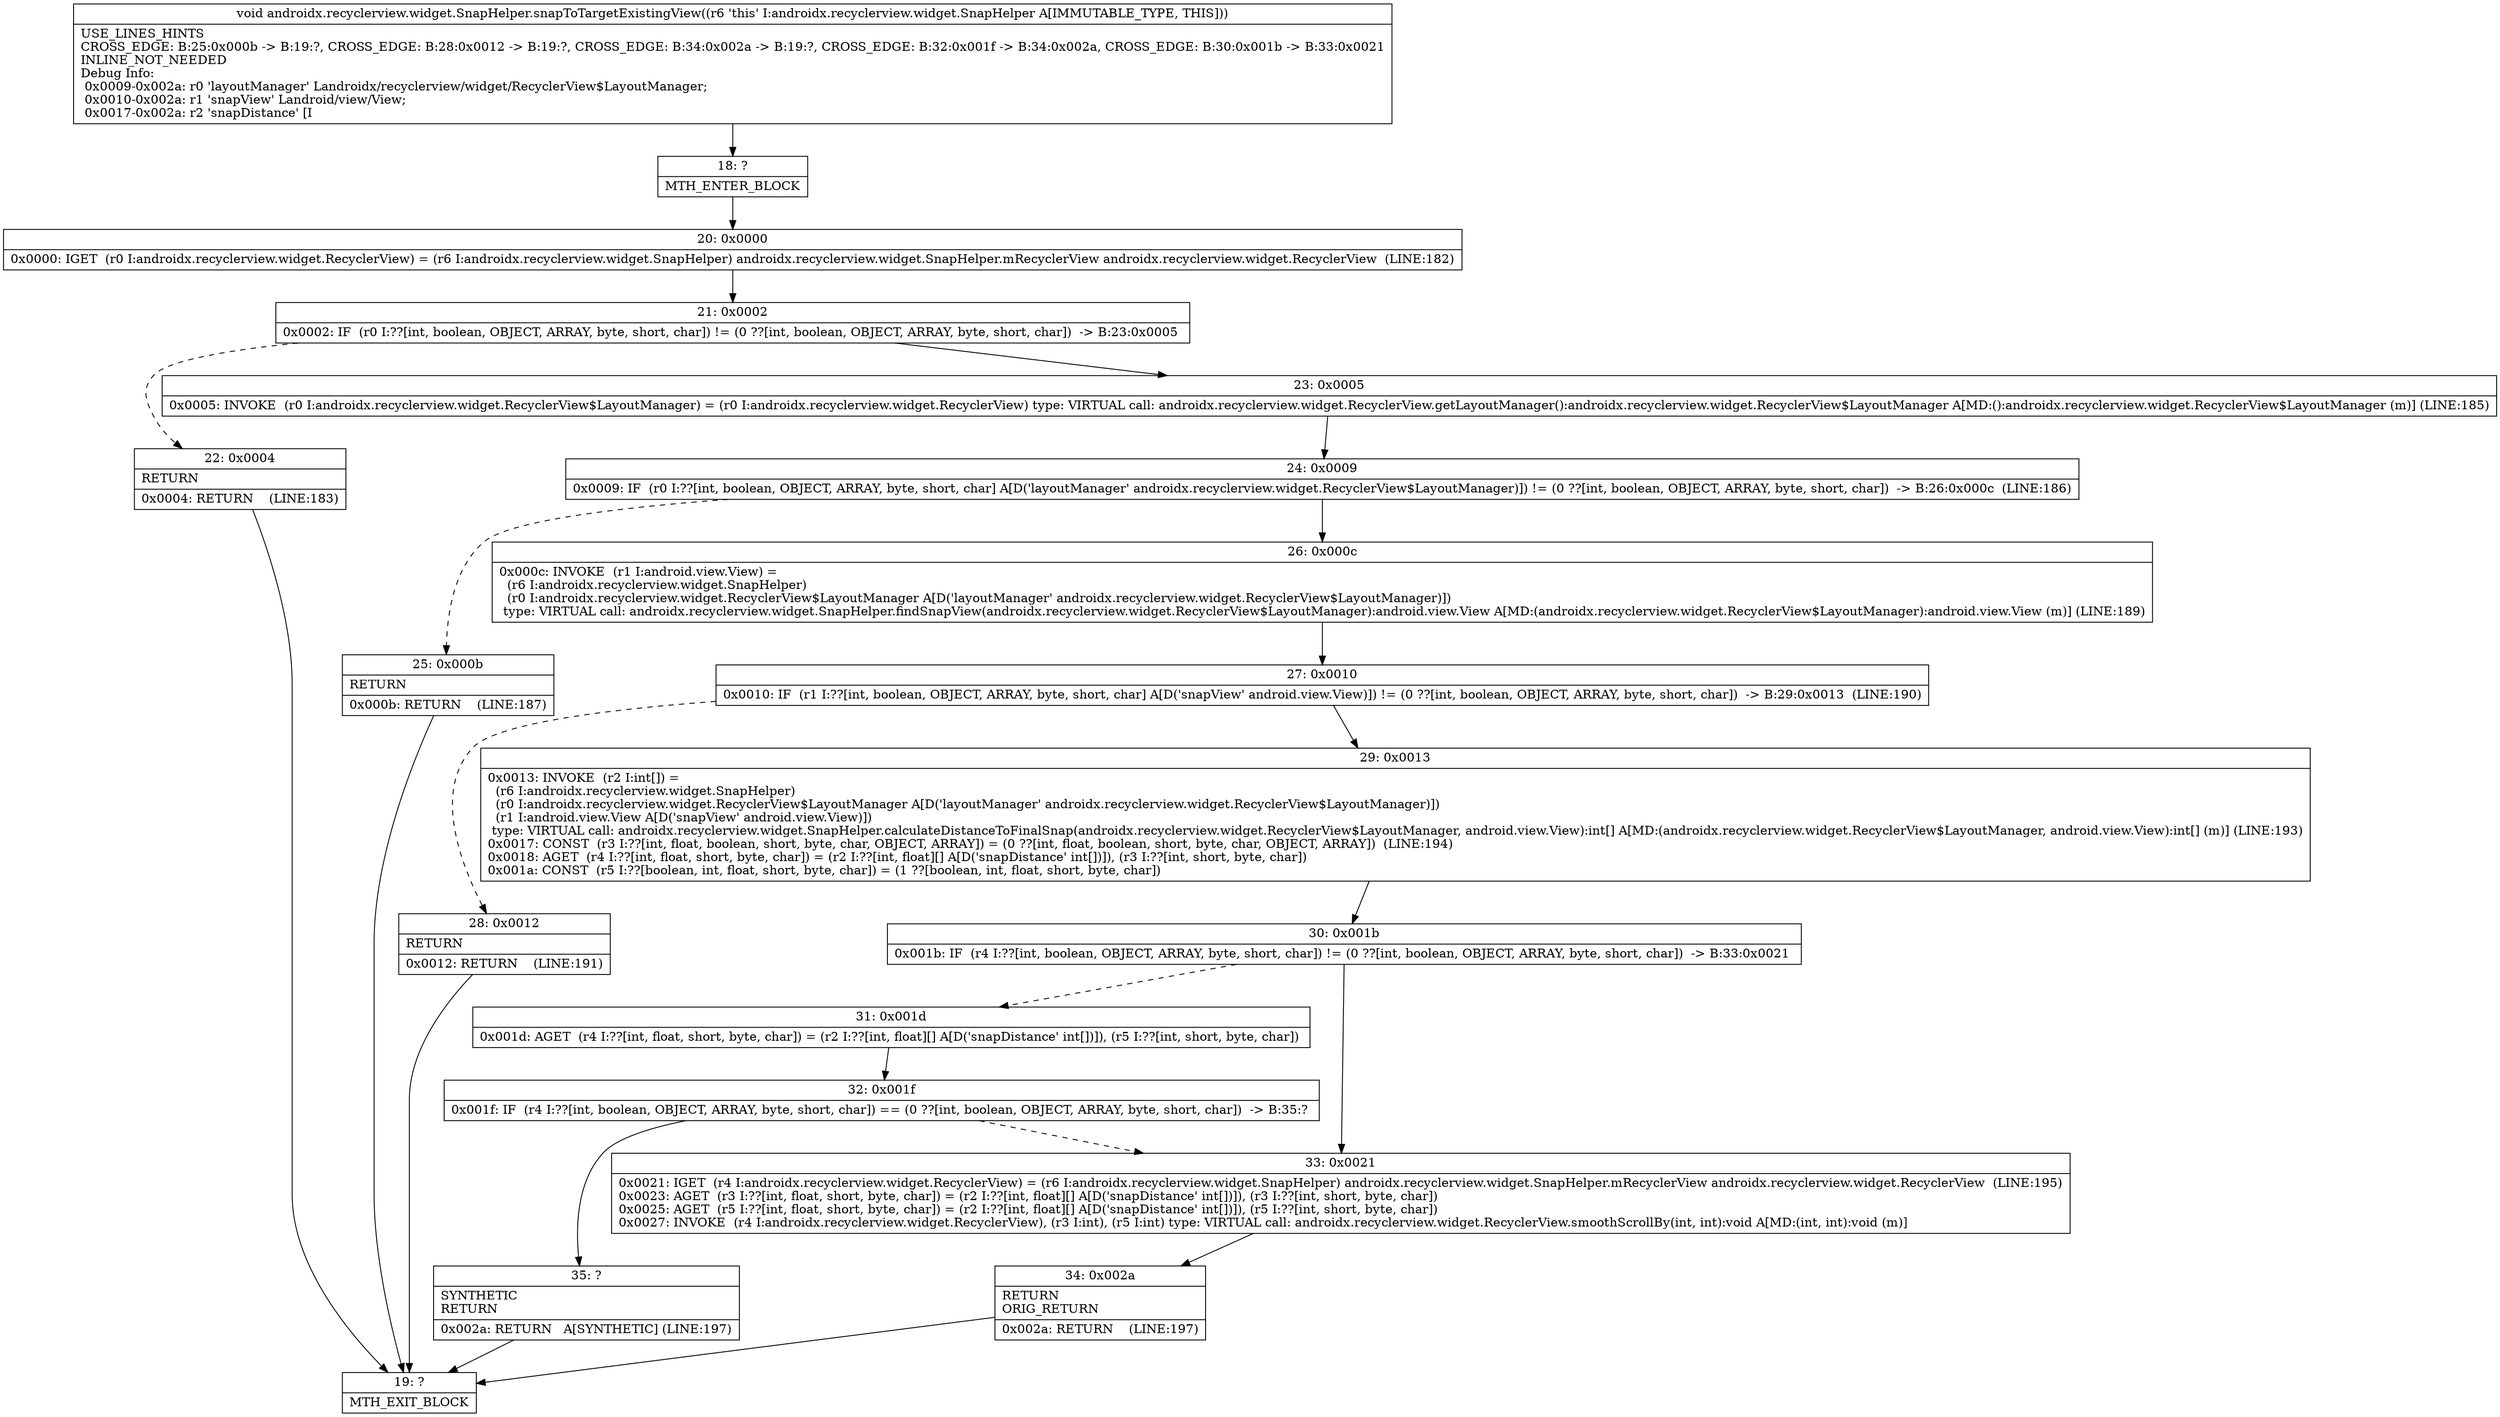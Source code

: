 digraph "CFG forandroidx.recyclerview.widget.SnapHelper.snapToTargetExistingView()V" {
Node_18 [shape=record,label="{18\:\ ?|MTH_ENTER_BLOCK\l}"];
Node_20 [shape=record,label="{20\:\ 0x0000|0x0000: IGET  (r0 I:androidx.recyclerview.widget.RecyclerView) = (r6 I:androidx.recyclerview.widget.SnapHelper) androidx.recyclerview.widget.SnapHelper.mRecyclerView androidx.recyclerview.widget.RecyclerView  (LINE:182)\l}"];
Node_21 [shape=record,label="{21\:\ 0x0002|0x0002: IF  (r0 I:??[int, boolean, OBJECT, ARRAY, byte, short, char]) != (0 ??[int, boolean, OBJECT, ARRAY, byte, short, char])  \-\> B:23:0x0005 \l}"];
Node_22 [shape=record,label="{22\:\ 0x0004|RETURN\l|0x0004: RETURN    (LINE:183)\l}"];
Node_19 [shape=record,label="{19\:\ ?|MTH_EXIT_BLOCK\l}"];
Node_23 [shape=record,label="{23\:\ 0x0005|0x0005: INVOKE  (r0 I:androidx.recyclerview.widget.RecyclerView$LayoutManager) = (r0 I:androidx.recyclerview.widget.RecyclerView) type: VIRTUAL call: androidx.recyclerview.widget.RecyclerView.getLayoutManager():androidx.recyclerview.widget.RecyclerView$LayoutManager A[MD:():androidx.recyclerview.widget.RecyclerView$LayoutManager (m)] (LINE:185)\l}"];
Node_24 [shape=record,label="{24\:\ 0x0009|0x0009: IF  (r0 I:??[int, boolean, OBJECT, ARRAY, byte, short, char] A[D('layoutManager' androidx.recyclerview.widget.RecyclerView$LayoutManager)]) != (0 ??[int, boolean, OBJECT, ARRAY, byte, short, char])  \-\> B:26:0x000c  (LINE:186)\l}"];
Node_25 [shape=record,label="{25\:\ 0x000b|RETURN\l|0x000b: RETURN    (LINE:187)\l}"];
Node_26 [shape=record,label="{26\:\ 0x000c|0x000c: INVOKE  (r1 I:android.view.View) = \l  (r6 I:androidx.recyclerview.widget.SnapHelper)\l  (r0 I:androidx.recyclerview.widget.RecyclerView$LayoutManager A[D('layoutManager' androidx.recyclerview.widget.RecyclerView$LayoutManager)])\l type: VIRTUAL call: androidx.recyclerview.widget.SnapHelper.findSnapView(androidx.recyclerview.widget.RecyclerView$LayoutManager):android.view.View A[MD:(androidx.recyclerview.widget.RecyclerView$LayoutManager):android.view.View (m)] (LINE:189)\l}"];
Node_27 [shape=record,label="{27\:\ 0x0010|0x0010: IF  (r1 I:??[int, boolean, OBJECT, ARRAY, byte, short, char] A[D('snapView' android.view.View)]) != (0 ??[int, boolean, OBJECT, ARRAY, byte, short, char])  \-\> B:29:0x0013  (LINE:190)\l}"];
Node_28 [shape=record,label="{28\:\ 0x0012|RETURN\l|0x0012: RETURN    (LINE:191)\l}"];
Node_29 [shape=record,label="{29\:\ 0x0013|0x0013: INVOKE  (r2 I:int[]) = \l  (r6 I:androidx.recyclerview.widget.SnapHelper)\l  (r0 I:androidx.recyclerview.widget.RecyclerView$LayoutManager A[D('layoutManager' androidx.recyclerview.widget.RecyclerView$LayoutManager)])\l  (r1 I:android.view.View A[D('snapView' android.view.View)])\l type: VIRTUAL call: androidx.recyclerview.widget.SnapHelper.calculateDistanceToFinalSnap(androidx.recyclerview.widget.RecyclerView$LayoutManager, android.view.View):int[] A[MD:(androidx.recyclerview.widget.RecyclerView$LayoutManager, android.view.View):int[] (m)] (LINE:193)\l0x0017: CONST  (r3 I:??[int, float, boolean, short, byte, char, OBJECT, ARRAY]) = (0 ??[int, float, boolean, short, byte, char, OBJECT, ARRAY])  (LINE:194)\l0x0018: AGET  (r4 I:??[int, float, short, byte, char]) = (r2 I:??[int, float][] A[D('snapDistance' int[])]), (r3 I:??[int, short, byte, char]) \l0x001a: CONST  (r5 I:??[boolean, int, float, short, byte, char]) = (1 ??[boolean, int, float, short, byte, char]) \l}"];
Node_30 [shape=record,label="{30\:\ 0x001b|0x001b: IF  (r4 I:??[int, boolean, OBJECT, ARRAY, byte, short, char]) != (0 ??[int, boolean, OBJECT, ARRAY, byte, short, char])  \-\> B:33:0x0021 \l}"];
Node_31 [shape=record,label="{31\:\ 0x001d|0x001d: AGET  (r4 I:??[int, float, short, byte, char]) = (r2 I:??[int, float][] A[D('snapDistance' int[])]), (r5 I:??[int, short, byte, char]) \l}"];
Node_32 [shape=record,label="{32\:\ 0x001f|0x001f: IF  (r4 I:??[int, boolean, OBJECT, ARRAY, byte, short, char]) == (0 ??[int, boolean, OBJECT, ARRAY, byte, short, char])  \-\> B:35:? \l}"];
Node_35 [shape=record,label="{35\:\ ?|SYNTHETIC\lRETURN\l|0x002a: RETURN   A[SYNTHETIC] (LINE:197)\l}"];
Node_33 [shape=record,label="{33\:\ 0x0021|0x0021: IGET  (r4 I:androidx.recyclerview.widget.RecyclerView) = (r6 I:androidx.recyclerview.widget.SnapHelper) androidx.recyclerview.widget.SnapHelper.mRecyclerView androidx.recyclerview.widget.RecyclerView  (LINE:195)\l0x0023: AGET  (r3 I:??[int, float, short, byte, char]) = (r2 I:??[int, float][] A[D('snapDistance' int[])]), (r3 I:??[int, short, byte, char]) \l0x0025: AGET  (r5 I:??[int, float, short, byte, char]) = (r2 I:??[int, float][] A[D('snapDistance' int[])]), (r5 I:??[int, short, byte, char]) \l0x0027: INVOKE  (r4 I:androidx.recyclerview.widget.RecyclerView), (r3 I:int), (r5 I:int) type: VIRTUAL call: androidx.recyclerview.widget.RecyclerView.smoothScrollBy(int, int):void A[MD:(int, int):void (m)]\l}"];
Node_34 [shape=record,label="{34\:\ 0x002a|RETURN\lORIG_RETURN\l|0x002a: RETURN    (LINE:197)\l}"];
MethodNode[shape=record,label="{void androidx.recyclerview.widget.SnapHelper.snapToTargetExistingView((r6 'this' I:androidx.recyclerview.widget.SnapHelper A[IMMUTABLE_TYPE, THIS]))  | USE_LINES_HINTS\lCROSS_EDGE: B:25:0x000b \-\> B:19:?, CROSS_EDGE: B:28:0x0012 \-\> B:19:?, CROSS_EDGE: B:34:0x002a \-\> B:19:?, CROSS_EDGE: B:32:0x001f \-\> B:34:0x002a, CROSS_EDGE: B:30:0x001b \-\> B:33:0x0021\lINLINE_NOT_NEEDED\lDebug Info:\l  0x0009\-0x002a: r0 'layoutManager' Landroidx\/recyclerview\/widget\/RecyclerView$LayoutManager;\l  0x0010\-0x002a: r1 'snapView' Landroid\/view\/View;\l  0x0017\-0x002a: r2 'snapDistance' [I\l}"];
MethodNode -> Node_18;Node_18 -> Node_20;
Node_20 -> Node_21;
Node_21 -> Node_22[style=dashed];
Node_21 -> Node_23;
Node_22 -> Node_19;
Node_23 -> Node_24;
Node_24 -> Node_25[style=dashed];
Node_24 -> Node_26;
Node_25 -> Node_19;
Node_26 -> Node_27;
Node_27 -> Node_28[style=dashed];
Node_27 -> Node_29;
Node_28 -> Node_19;
Node_29 -> Node_30;
Node_30 -> Node_31[style=dashed];
Node_30 -> Node_33;
Node_31 -> Node_32;
Node_32 -> Node_33[style=dashed];
Node_32 -> Node_35;
Node_35 -> Node_19;
Node_33 -> Node_34;
Node_34 -> Node_19;
}

